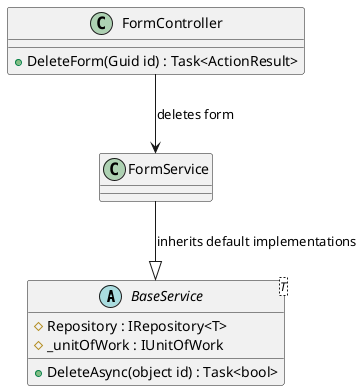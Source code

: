 @startuml

abstract class BaseService<T> {
    #Repository : IRepository<T>
    #_unitOfWork : IUnitOfWork

    +DeleteAsync(object id) : Task<bool>
}

class FormService {}

' Entity

' ViewModel

' Service Layer


' Controller
class FormController {
    +DeleteForm(Guid id) : Task<ActionResult>
}

' Relationships (with comments on arrows)
FormService --|> BaseService : "inherits default implementations"
FormController --> FormService : "deletes form"

@enduml